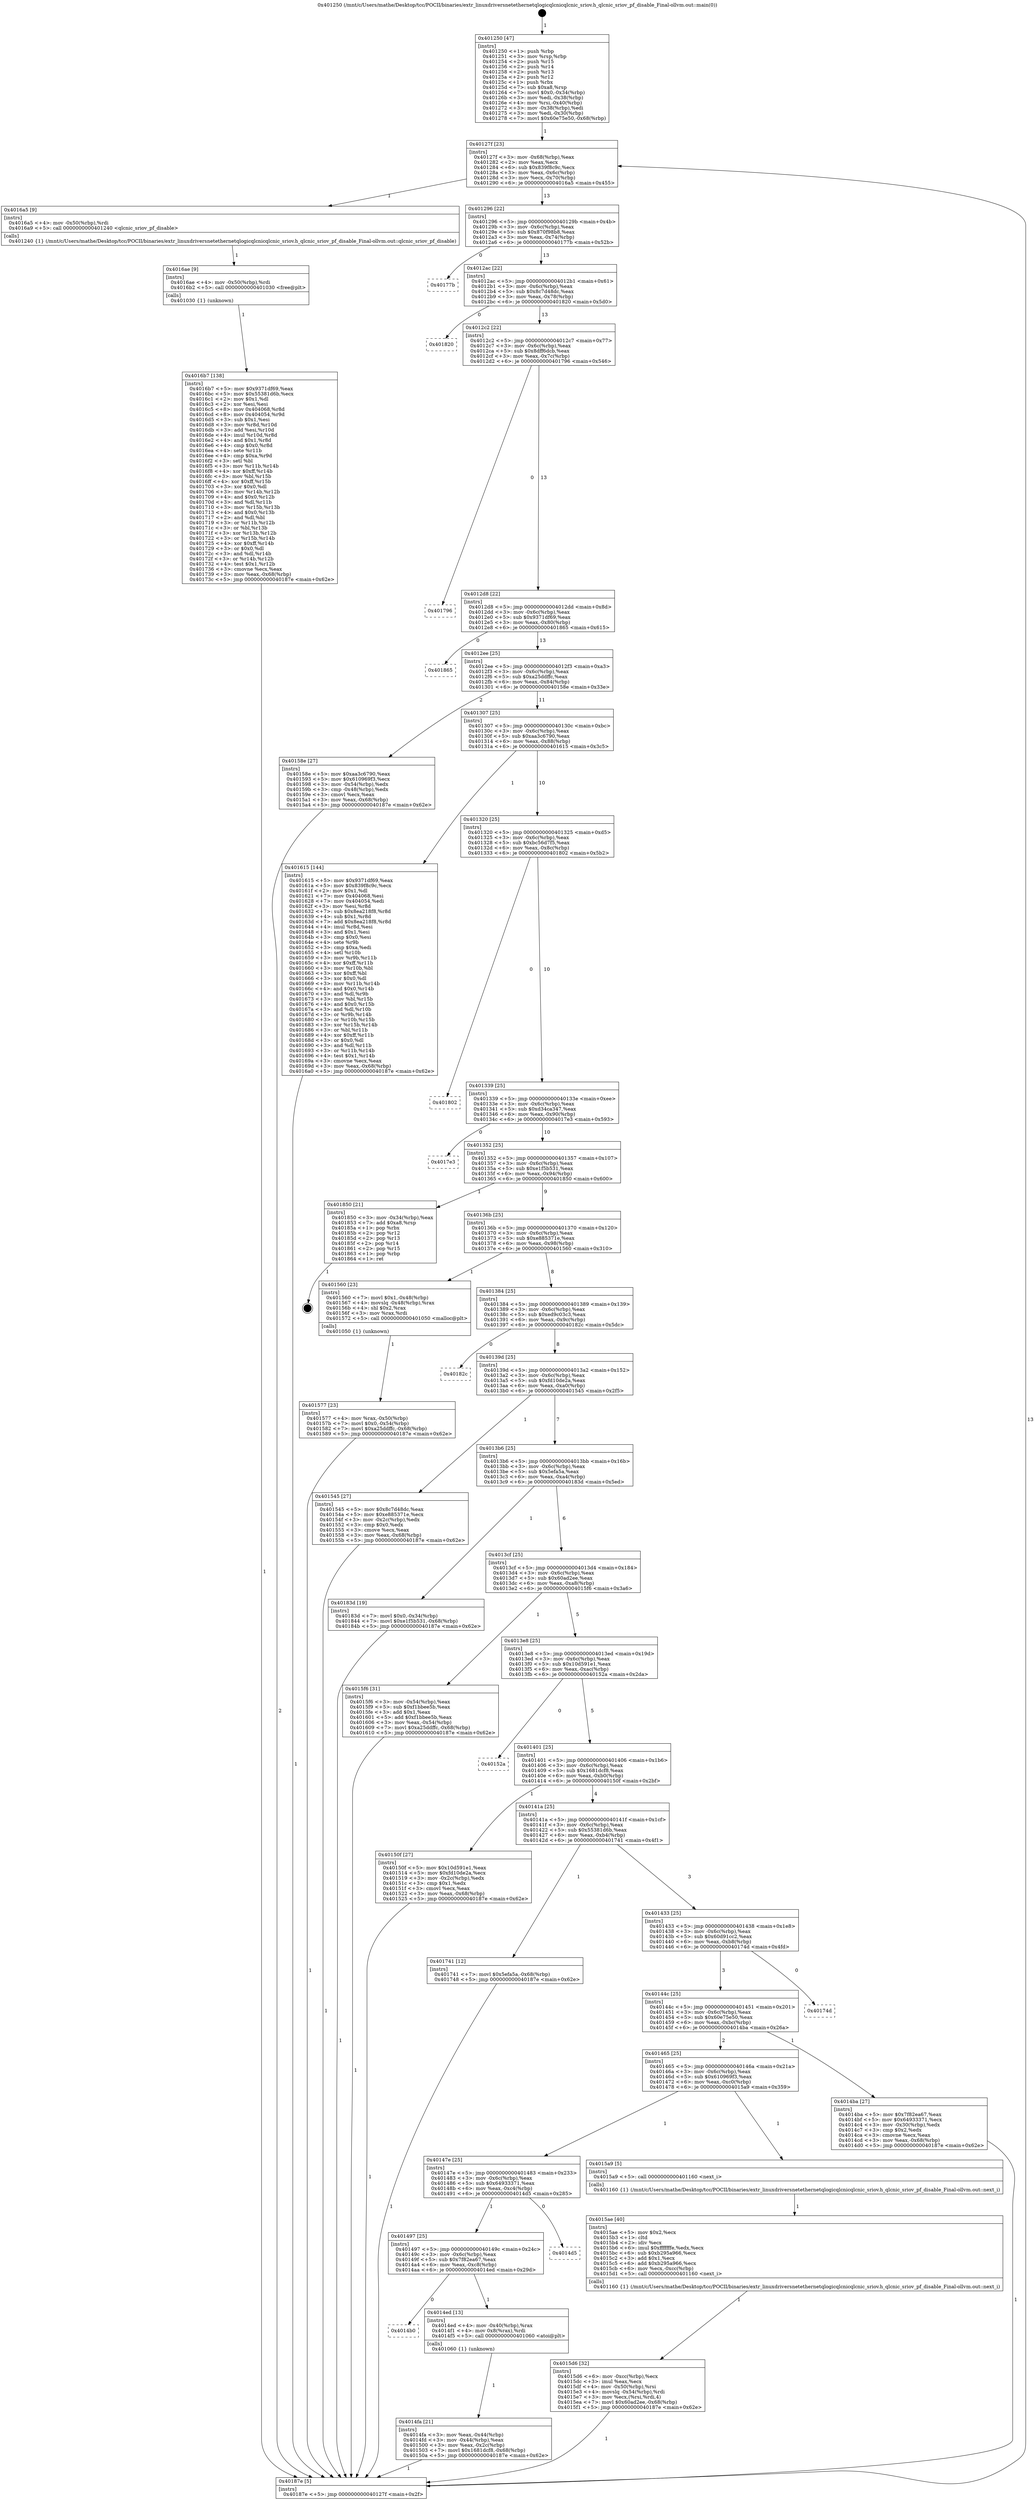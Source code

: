 digraph "0x401250" {
  label = "0x401250 (/mnt/c/Users/mathe/Desktop/tcc/POCII/binaries/extr_linuxdriversnetethernetqlogicqlcnicqlcnic_sriov.h_qlcnic_sriov_pf_disable_Final-ollvm.out::main(0))"
  labelloc = "t"
  node[shape=record]

  Entry [label="",width=0.3,height=0.3,shape=circle,fillcolor=black,style=filled]
  "0x40127f" [label="{
     0x40127f [23]\l
     | [instrs]\l
     &nbsp;&nbsp;0x40127f \<+3\>: mov -0x68(%rbp),%eax\l
     &nbsp;&nbsp;0x401282 \<+2\>: mov %eax,%ecx\l
     &nbsp;&nbsp;0x401284 \<+6\>: sub $0x839f8c9c,%ecx\l
     &nbsp;&nbsp;0x40128a \<+3\>: mov %eax,-0x6c(%rbp)\l
     &nbsp;&nbsp;0x40128d \<+3\>: mov %ecx,-0x70(%rbp)\l
     &nbsp;&nbsp;0x401290 \<+6\>: je 00000000004016a5 \<main+0x455\>\l
  }"]
  "0x4016a5" [label="{
     0x4016a5 [9]\l
     | [instrs]\l
     &nbsp;&nbsp;0x4016a5 \<+4\>: mov -0x50(%rbp),%rdi\l
     &nbsp;&nbsp;0x4016a9 \<+5\>: call 0000000000401240 \<qlcnic_sriov_pf_disable\>\l
     | [calls]\l
     &nbsp;&nbsp;0x401240 \{1\} (/mnt/c/Users/mathe/Desktop/tcc/POCII/binaries/extr_linuxdriversnetethernetqlogicqlcnicqlcnic_sriov.h_qlcnic_sriov_pf_disable_Final-ollvm.out::qlcnic_sriov_pf_disable)\l
  }"]
  "0x401296" [label="{
     0x401296 [22]\l
     | [instrs]\l
     &nbsp;&nbsp;0x401296 \<+5\>: jmp 000000000040129b \<main+0x4b\>\l
     &nbsp;&nbsp;0x40129b \<+3\>: mov -0x6c(%rbp),%eax\l
     &nbsp;&nbsp;0x40129e \<+5\>: sub $0x870f98b8,%eax\l
     &nbsp;&nbsp;0x4012a3 \<+3\>: mov %eax,-0x74(%rbp)\l
     &nbsp;&nbsp;0x4012a6 \<+6\>: je 000000000040177b \<main+0x52b\>\l
  }"]
  Exit [label="",width=0.3,height=0.3,shape=circle,fillcolor=black,style=filled,peripheries=2]
  "0x40177b" [label="{
     0x40177b\l
  }", style=dashed]
  "0x4012ac" [label="{
     0x4012ac [22]\l
     | [instrs]\l
     &nbsp;&nbsp;0x4012ac \<+5\>: jmp 00000000004012b1 \<main+0x61\>\l
     &nbsp;&nbsp;0x4012b1 \<+3\>: mov -0x6c(%rbp),%eax\l
     &nbsp;&nbsp;0x4012b4 \<+5\>: sub $0x8c7d48dc,%eax\l
     &nbsp;&nbsp;0x4012b9 \<+3\>: mov %eax,-0x78(%rbp)\l
     &nbsp;&nbsp;0x4012bc \<+6\>: je 0000000000401820 \<main+0x5d0\>\l
  }"]
  "0x4016b7" [label="{
     0x4016b7 [138]\l
     | [instrs]\l
     &nbsp;&nbsp;0x4016b7 \<+5\>: mov $0x9371df69,%eax\l
     &nbsp;&nbsp;0x4016bc \<+5\>: mov $0x55381d6b,%ecx\l
     &nbsp;&nbsp;0x4016c1 \<+2\>: mov $0x1,%dl\l
     &nbsp;&nbsp;0x4016c3 \<+2\>: xor %esi,%esi\l
     &nbsp;&nbsp;0x4016c5 \<+8\>: mov 0x404068,%r8d\l
     &nbsp;&nbsp;0x4016cd \<+8\>: mov 0x404054,%r9d\l
     &nbsp;&nbsp;0x4016d5 \<+3\>: sub $0x1,%esi\l
     &nbsp;&nbsp;0x4016d8 \<+3\>: mov %r8d,%r10d\l
     &nbsp;&nbsp;0x4016db \<+3\>: add %esi,%r10d\l
     &nbsp;&nbsp;0x4016de \<+4\>: imul %r10d,%r8d\l
     &nbsp;&nbsp;0x4016e2 \<+4\>: and $0x1,%r8d\l
     &nbsp;&nbsp;0x4016e6 \<+4\>: cmp $0x0,%r8d\l
     &nbsp;&nbsp;0x4016ea \<+4\>: sete %r11b\l
     &nbsp;&nbsp;0x4016ee \<+4\>: cmp $0xa,%r9d\l
     &nbsp;&nbsp;0x4016f2 \<+3\>: setl %bl\l
     &nbsp;&nbsp;0x4016f5 \<+3\>: mov %r11b,%r14b\l
     &nbsp;&nbsp;0x4016f8 \<+4\>: xor $0xff,%r14b\l
     &nbsp;&nbsp;0x4016fc \<+3\>: mov %bl,%r15b\l
     &nbsp;&nbsp;0x4016ff \<+4\>: xor $0xff,%r15b\l
     &nbsp;&nbsp;0x401703 \<+3\>: xor $0x0,%dl\l
     &nbsp;&nbsp;0x401706 \<+3\>: mov %r14b,%r12b\l
     &nbsp;&nbsp;0x401709 \<+4\>: and $0x0,%r12b\l
     &nbsp;&nbsp;0x40170d \<+3\>: and %dl,%r11b\l
     &nbsp;&nbsp;0x401710 \<+3\>: mov %r15b,%r13b\l
     &nbsp;&nbsp;0x401713 \<+4\>: and $0x0,%r13b\l
     &nbsp;&nbsp;0x401717 \<+2\>: and %dl,%bl\l
     &nbsp;&nbsp;0x401719 \<+3\>: or %r11b,%r12b\l
     &nbsp;&nbsp;0x40171c \<+3\>: or %bl,%r13b\l
     &nbsp;&nbsp;0x40171f \<+3\>: xor %r13b,%r12b\l
     &nbsp;&nbsp;0x401722 \<+3\>: or %r15b,%r14b\l
     &nbsp;&nbsp;0x401725 \<+4\>: xor $0xff,%r14b\l
     &nbsp;&nbsp;0x401729 \<+3\>: or $0x0,%dl\l
     &nbsp;&nbsp;0x40172c \<+3\>: and %dl,%r14b\l
     &nbsp;&nbsp;0x40172f \<+3\>: or %r14b,%r12b\l
     &nbsp;&nbsp;0x401732 \<+4\>: test $0x1,%r12b\l
     &nbsp;&nbsp;0x401736 \<+3\>: cmovne %ecx,%eax\l
     &nbsp;&nbsp;0x401739 \<+3\>: mov %eax,-0x68(%rbp)\l
     &nbsp;&nbsp;0x40173c \<+5\>: jmp 000000000040187e \<main+0x62e\>\l
  }"]
  "0x401820" [label="{
     0x401820\l
  }", style=dashed]
  "0x4012c2" [label="{
     0x4012c2 [22]\l
     | [instrs]\l
     &nbsp;&nbsp;0x4012c2 \<+5\>: jmp 00000000004012c7 \<main+0x77\>\l
     &nbsp;&nbsp;0x4012c7 \<+3\>: mov -0x6c(%rbp),%eax\l
     &nbsp;&nbsp;0x4012ca \<+5\>: sub $0x8dff6dcb,%eax\l
     &nbsp;&nbsp;0x4012cf \<+3\>: mov %eax,-0x7c(%rbp)\l
     &nbsp;&nbsp;0x4012d2 \<+6\>: je 0000000000401796 \<main+0x546\>\l
  }"]
  "0x4016ae" [label="{
     0x4016ae [9]\l
     | [instrs]\l
     &nbsp;&nbsp;0x4016ae \<+4\>: mov -0x50(%rbp),%rdi\l
     &nbsp;&nbsp;0x4016b2 \<+5\>: call 0000000000401030 \<free@plt\>\l
     | [calls]\l
     &nbsp;&nbsp;0x401030 \{1\} (unknown)\l
  }"]
  "0x401796" [label="{
     0x401796\l
  }", style=dashed]
  "0x4012d8" [label="{
     0x4012d8 [22]\l
     | [instrs]\l
     &nbsp;&nbsp;0x4012d8 \<+5\>: jmp 00000000004012dd \<main+0x8d\>\l
     &nbsp;&nbsp;0x4012dd \<+3\>: mov -0x6c(%rbp),%eax\l
     &nbsp;&nbsp;0x4012e0 \<+5\>: sub $0x9371df69,%eax\l
     &nbsp;&nbsp;0x4012e5 \<+3\>: mov %eax,-0x80(%rbp)\l
     &nbsp;&nbsp;0x4012e8 \<+6\>: je 0000000000401865 \<main+0x615\>\l
  }"]
  "0x4015d6" [label="{
     0x4015d6 [32]\l
     | [instrs]\l
     &nbsp;&nbsp;0x4015d6 \<+6\>: mov -0xcc(%rbp),%ecx\l
     &nbsp;&nbsp;0x4015dc \<+3\>: imul %eax,%ecx\l
     &nbsp;&nbsp;0x4015df \<+4\>: mov -0x50(%rbp),%rsi\l
     &nbsp;&nbsp;0x4015e3 \<+4\>: movslq -0x54(%rbp),%rdi\l
     &nbsp;&nbsp;0x4015e7 \<+3\>: mov %ecx,(%rsi,%rdi,4)\l
     &nbsp;&nbsp;0x4015ea \<+7\>: movl $0x60ad2ee,-0x68(%rbp)\l
     &nbsp;&nbsp;0x4015f1 \<+5\>: jmp 000000000040187e \<main+0x62e\>\l
  }"]
  "0x401865" [label="{
     0x401865\l
  }", style=dashed]
  "0x4012ee" [label="{
     0x4012ee [25]\l
     | [instrs]\l
     &nbsp;&nbsp;0x4012ee \<+5\>: jmp 00000000004012f3 \<main+0xa3\>\l
     &nbsp;&nbsp;0x4012f3 \<+3\>: mov -0x6c(%rbp),%eax\l
     &nbsp;&nbsp;0x4012f6 \<+5\>: sub $0xa25ddffc,%eax\l
     &nbsp;&nbsp;0x4012fb \<+6\>: mov %eax,-0x84(%rbp)\l
     &nbsp;&nbsp;0x401301 \<+6\>: je 000000000040158e \<main+0x33e\>\l
  }"]
  "0x4015ae" [label="{
     0x4015ae [40]\l
     | [instrs]\l
     &nbsp;&nbsp;0x4015ae \<+5\>: mov $0x2,%ecx\l
     &nbsp;&nbsp;0x4015b3 \<+1\>: cltd\l
     &nbsp;&nbsp;0x4015b4 \<+2\>: idiv %ecx\l
     &nbsp;&nbsp;0x4015b6 \<+6\>: imul $0xfffffffe,%edx,%ecx\l
     &nbsp;&nbsp;0x4015bc \<+6\>: sub $0xb295a966,%ecx\l
     &nbsp;&nbsp;0x4015c2 \<+3\>: add $0x1,%ecx\l
     &nbsp;&nbsp;0x4015c5 \<+6\>: add $0xb295a966,%ecx\l
     &nbsp;&nbsp;0x4015cb \<+6\>: mov %ecx,-0xcc(%rbp)\l
     &nbsp;&nbsp;0x4015d1 \<+5\>: call 0000000000401160 \<next_i\>\l
     | [calls]\l
     &nbsp;&nbsp;0x401160 \{1\} (/mnt/c/Users/mathe/Desktop/tcc/POCII/binaries/extr_linuxdriversnetethernetqlogicqlcnicqlcnic_sriov.h_qlcnic_sriov_pf_disable_Final-ollvm.out::next_i)\l
  }"]
  "0x40158e" [label="{
     0x40158e [27]\l
     | [instrs]\l
     &nbsp;&nbsp;0x40158e \<+5\>: mov $0xaa3c6790,%eax\l
     &nbsp;&nbsp;0x401593 \<+5\>: mov $0x610969f3,%ecx\l
     &nbsp;&nbsp;0x401598 \<+3\>: mov -0x54(%rbp),%edx\l
     &nbsp;&nbsp;0x40159b \<+3\>: cmp -0x48(%rbp),%edx\l
     &nbsp;&nbsp;0x40159e \<+3\>: cmovl %ecx,%eax\l
     &nbsp;&nbsp;0x4015a1 \<+3\>: mov %eax,-0x68(%rbp)\l
     &nbsp;&nbsp;0x4015a4 \<+5\>: jmp 000000000040187e \<main+0x62e\>\l
  }"]
  "0x401307" [label="{
     0x401307 [25]\l
     | [instrs]\l
     &nbsp;&nbsp;0x401307 \<+5\>: jmp 000000000040130c \<main+0xbc\>\l
     &nbsp;&nbsp;0x40130c \<+3\>: mov -0x6c(%rbp),%eax\l
     &nbsp;&nbsp;0x40130f \<+5\>: sub $0xaa3c6790,%eax\l
     &nbsp;&nbsp;0x401314 \<+6\>: mov %eax,-0x88(%rbp)\l
     &nbsp;&nbsp;0x40131a \<+6\>: je 0000000000401615 \<main+0x3c5\>\l
  }"]
  "0x401577" [label="{
     0x401577 [23]\l
     | [instrs]\l
     &nbsp;&nbsp;0x401577 \<+4\>: mov %rax,-0x50(%rbp)\l
     &nbsp;&nbsp;0x40157b \<+7\>: movl $0x0,-0x54(%rbp)\l
     &nbsp;&nbsp;0x401582 \<+7\>: movl $0xa25ddffc,-0x68(%rbp)\l
     &nbsp;&nbsp;0x401589 \<+5\>: jmp 000000000040187e \<main+0x62e\>\l
  }"]
  "0x401615" [label="{
     0x401615 [144]\l
     | [instrs]\l
     &nbsp;&nbsp;0x401615 \<+5\>: mov $0x9371df69,%eax\l
     &nbsp;&nbsp;0x40161a \<+5\>: mov $0x839f8c9c,%ecx\l
     &nbsp;&nbsp;0x40161f \<+2\>: mov $0x1,%dl\l
     &nbsp;&nbsp;0x401621 \<+7\>: mov 0x404068,%esi\l
     &nbsp;&nbsp;0x401628 \<+7\>: mov 0x404054,%edi\l
     &nbsp;&nbsp;0x40162f \<+3\>: mov %esi,%r8d\l
     &nbsp;&nbsp;0x401632 \<+7\>: sub $0x8ea218f8,%r8d\l
     &nbsp;&nbsp;0x401639 \<+4\>: sub $0x1,%r8d\l
     &nbsp;&nbsp;0x40163d \<+7\>: add $0x8ea218f8,%r8d\l
     &nbsp;&nbsp;0x401644 \<+4\>: imul %r8d,%esi\l
     &nbsp;&nbsp;0x401648 \<+3\>: and $0x1,%esi\l
     &nbsp;&nbsp;0x40164b \<+3\>: cmp $0x0,%esi\l
     &nbsp;&nbsp;0x40164e \<+4\>: sete %r9b\l
     &nbsp;&nbsp;0x401652 \<+3\>: cmp $0xa,%edi\l
     &nbsp;&nbsp;0x401655 \<+4\>: setl %r10b\l
     &nbsp;&nbsp;0x401659 \<+3\>: mov %r9b,%r11b\l
     &nbsp;&nbsp;0x40165c \<+4\>: xor $0xff,%r11b\l
     &nbsp;&nbsp;0x401660 \<+3\>: mov %r10b,%bl\l
     &nbsp;&nbsp;0x401663 \<+3\>: xor $0xff,%bl\l
     &nbsp;&nbsp;0x401666 \<+3\>: xor $0x0,%dl\l
     &nbsp;&nbsp;0x401669 \<+3\>: mov %r11b,%r14b\l
     &nbsp;&nbsp;0x40166c \<+4\>: and $0x0,%r14b\l
     &nbsp;&nbsp;0x401670 \<+3\>: and %dl,%r9b\l
     &nbsp;&nbsp;0x401673 \<+3\>: mov %bl,%r15b\l
     &nbsp;&nbsp;0x401676 \<+4\>: and $0x0,%r15b\l
     &nbsp;&nbsp;0x40167a \<+3\>: and %dl,%r10b\l
     &nbsp;&nbsp;0x40167d \<+3\>: or %r9b,%r14b\l
     &nbsp;&nbsp;0x401680 \<+3\>: or %r10b,%r15b\l
     &nbsp;&nbsp;0x401683 \<+3\>: xor %r15b,%r14b\l
     &nbsp;&nbsp;0x401686 \<+3\>: or %bl,%r11b\l
     &nbsp;&nbsp;0x401689 \<+4\>: xor $0xff,%r11b\l
     &nbsp;&nbsp;0x40168d \<+3\>: or $0x0,%dl\l
     &nbsp;&nbsp;0x401690 \<+3\>: and %dl,%r11b\l
     &nbsp;&nbsp;0x401693 \<+3\>: or %r11b,%r14b\l
     &nbsp;&nbsp;0x401696 \<+4\>: test $0x1,%r14b\l
     &nbsp;&nbsp;0x40169a \<+3\>: cmovne %ecx,%eax\l
     &nbsp;&nbsp;0x40169d \<+3\>: mov %eax,-0x68(%rbp)\l
     &nbsp;&nbsp;0x4016a0 \<+5\>: jmp 000000000040187e \<main+0x62e\>\l
  }"]
  "0x401320" [label="{
     0x401320 [25]\l
     | [instrs]\l
     &nbsp;&nbsp;0x401320 \<+5\>: jmp 0000000000401325 \<main+0xd5\>\l
     &nbsp;&nbsp;0x401325 \<+3\>: mov -0x6c(%rbp),%eax\l
     &nbsp;&nbsp;0x401328 \<+5\>: sub $0xbc56d7f5,%eax\l
     &nbsp;&nbsp;0x40132d \<+6\>: mov %eax,-0x8c(%rbp)\l
     &nbsp;&nbsp;0x401333 \<+6\>: je 0000000000401802 \<main+0x5b2\>\l
  }"]
  "0x4014fa" [label="{
     0x4014fa [21]\l
     | [instrs]\l
     &nbsp;&nbsp;0x4014fa \<+3\>: mov %eax,-0x44(%rbp)\l
     &nbsp;&nbsp;0x4014fd \<+3\>: mov -0x44(%rbp),%eax\l
     &nbsp;&nbsp;0x401500 \<+3\>: mov %eax,-0x2c(%rbp)\l
     &nbsp;&nbsp;0x401503 \<+7\>: movl $0x1681dcf8,-0x68(%rbp)\l
     &nbsp;&nbsp;0x40150a \<+5\>: jmp 000000000040187e \<main+0x62e\>\l
  }"]
  "0x401802" [label="{
     0x401802\l
  }", style=dashed]
  "0x401339" [label="{
     0x401339 [25]\l
     | [instrs]\l
     &nbsp;&nbsp;0x401339 \<+5\>: jmp 000000000040133e \<main+0xee\>\l
     &nbsp;&nbsp;0x40133e \<+3\>: mov -0x6c(%rbp),%eax\l
     &nbsp;&nbsp;0x401341 \<+5\>: sub $0xd34ca347,%eax\l
     &nbsp;&nbsp;0x401346 \<+6\>: mov %eax,-0x90(%rbp)\l
     &nbsp;&nbsp;0x40134c \<+6\>: je 00000000004017e3 \<main+0x593\>\l
  }"]
  "0x4014b0" [label="{
     0x4014b0\l
  }", style=dashed]
  "0x4017e3" [label="{
     0x4017e3\l
  }", style=dashed]
  "0x401352" [label="{
     0x401352 [25]\l
     | [instrs]\l
     &nbsp;&nbsp;0x401352 \<+5\>: jmp 0000000000401357 \<main+0x107\>\l
     &nbsp;&nbsp;0x401357 \<+3\>: mov -0x6c(%rbp),%eax\l
     &nbsp;&nbsp;0x40135a \<+5\>: sub $0xe1f5b531,%eax\l
     &nbsp;&nbsp;0x40135f \<+6\>: mov %eax,-0x94(%rbp)\l
     &nbsp;&nbsp;0x401365 \<+6\>: je 0000000000401850 \<main+0x600\>\l
  }"]
  "0x4014ed" [label="{
     0x4014ed [13]\l
     | [instrs]\l
     &nbsp;&nbsp;0x4014ed \<+4\>: mov -0x40(%rbp),%rax\l
     &nbsp;&nbsp;0x4014f1 \<+4\>: mov 0x8(%rax),%rdi\l
     &nbsp;&nbsp;0x4014f5 \<+5\>: call 0000000000401060 \<atoi@plt\>\l
     | [calls]\l
     &nbsp;&nbsp;0x401060 \{1\} (unknown)\l
  }"]
  "0x401850" [label="{
     0x401850 [21]\l
     | [instrs]\l
     &nbsp;&nbsp;0x401850 \<+3\>: mov -0x34(%rbp),%eax\l
     &nbsp;&nbsp;0x401853 \<+7\>: add $0xa8,%rsp\l
     &nbsp;&nbsp;0x40185a \<+1\>: pop %rbx\l
     &nbsp;&nbsp;0x40185b \<+2\>: pop %r12\l
     &nbsp;&nbsp;0x40185d \<+2\>: pop %r13\l
     &nbsp;&nbsp;0x40185f \<+2\>: pop %r14\l
     &nbsp;&nbsp;0x401861 \<+2\>: pop %r15\l
     &nbsp;&nbsp;0x401863 \<+1\>: pop %rbp\l
     &nbsp;&nbsp;0x401864 \<+1\>: ret\l
  }"]
  "0x40136b" [label="{
     0x40136b [25]\l
     | [instrs]\l
     &nbsp;&nbsp;0x40136b \<+5\>: jmp 0000000000401370 \<main+0x120\>\l
     &nbsp;&nbsp;0x401370 \<+3\>: mov -0x6c(%rbp),%eax\l
     &nbsp;&nbsp;0x401373 \<+5\>: sub $0xe885371e,%eax\l
     &nbsp;&nbsp;0x401378 \<+6\>: mov %eax,-0x98(%rbp)\l
     &nbsp;&nbsp;0x40137e \<+6\>: je 0000000000401560 \<main+0x310\>\l
  }"]
  "0x401497" [label="{
     0x401497 [25]\l
     | [instrs]\l
     &nbsp;&nbsp;0x401497 \<+5\>: jmp 000000000040149c \<main+0x24c\>\l
     &nbsp;&nbsp;0x40149c \<+3\>: mov -0x6c(%rbp),%eax\l
     &nbsp;&nbsp;0x40149f \<+5\>: sub $0x7f82ea67,%eax\l
     &nbsp;&nbsp;0x4014a4 \<+6\>: mov %eax,-0xc8(%rbp)\l
     &nbsp;&nbsp;0x4014aa \<+6\>: je 00000000004014ed \<main+0x29d\>\l
  }"]
  "0x401560" [label="{
     0x401560 [23]\l
     | [instrs]\l
     &nbsp;&nbsp;0x401560 \<+7\>: movl $0x1,-0x48(%rbp)\l
     &nbsp;&nbsp;0x401567 \<+4\>: movslq -0x48(%rbp),%rax\l
     &nbsp;&nbsp;0x40156b \<+4\>: shl $0x2,%rax\l
     &nbsp;&nbsp;0x40156f \<+3\>: mov %rax,%rdi\l
     &nbsp;&nbsp;0x401572 \<+5\>: call 0000000000401050 \<malloc@plt\>\l
     | [calls]\l
     &nbsp;&nbsp;0x401050 \{1\} (unknown)\l
  }"]
  "0x401384" [label="{
     0x401384 [25]\l
     | [instrs]\l
     &nbsp;&nbsp;0x401384 \<+5\>: jmp 0000000000401389 \<main+0x139\>\l
     &nbsp;&nbsp;0x401389 \<+3\>: mov -0x6c(%rbp),%eax\l
     &nbsp;&nbsp;0x40138c \<+5\>: sub $0xed9c03c3,%eax\l
     &nbsp;&nbsp;0x401391 \<+6\>: mov %eax,-0x9c(%rbp)\l
     &nbsp;&nbsp;0x401397 \<+6\>: je 000000000040182c \<main+0x5dc\>\l
  }"]
  "0x4014d5" [label="{
     0x4014d5\l
  }", style=dashed]
  "0x40182c" [label="{
     0x40182c\l
  }", style=dashed]
  "0x40139d" [label="{
     0x40139d [25]\l
     | [instrs]\l
     &nbsp;&nbsp;0x40139d \<+5\>: jmp 00000000004013a2 \<main+0x152\>\l
     &nbsp;&nbsp;0x4013a2 \<+3\>: mov -0x6c(%rbp),%eax\l
     &nbsp;&nbsp;0x4013a5 \<+5\>: sub $0xfd10de2a,%eax\l
     &nbsp;&nbsp;0x4013aa \<+6\>: mov %eax,-0xa0(%rbp)\l
     &nbsp;&nbsp;0x4013b0 \<+6\>: je 0000000000401545 \<main+0x2f5\>\l
  }"]
  "0x40147e" [label="{
     0x40147e [25]\l
     | [instrs]\l
     &nbsp;&nbsp;0x40147e \<+5\>: jmp 0000000000401483 \<main+0x233\>\l
     &nbsp;&nbsp;0x401483 \<+3\>: mov -0x6c(%rbp),%eax\l
     &nbsp;&nbsp;0x401486 \<+5\>: sub $0x64933371,%eax\l
     &nbsp;&nbsp;0x40148b \<+6\>: mov %eax,-0xc4(%rbp)\l
     &nbsp;&nbsp;0x401491 \<+6\>: je 00000000004014d5 \<main+0x285\>\l
  }"]
  "0x401545" [label="{
     0x401545 [27]\l
     | [instrs]\l
     &nbsp;&nbsp;0x401545 \<+5\>: mov $0x8c7d48dc,%eax\l
     &nbsp;&nbsp;0x40154a \<+5\>: mov $0xe885371e,%ecx\l
     &nbsp;&nbsp;0x40154f \<+3\>: mov -0x2c(%rbp),%edx\l
     &nbsp;&nbsp;0x401552 \<+3\>: cmp $0x0,%edx\l
     &nbsp;&nbsp;0x401555 \<+3\>: cmove %ecx,%eax\l
     &nbsp;&nbsp;0x401558 \<+3\>: mov %eax,-0x68(%rbp)\l
     &nbsp;&nbsp;0x40155b \<+5\>: jmp 000000000040187e \<main+0x62e\>\l
  }"]
  "0x4013b6" [label="{
     0x4013b6 [25]\l
     | [instrs]\l
     &nbsp;&nbsp;0x4013b6 \<+5\>: jmp 00000000004013bb \<main+0x16b\>\l
     &nbsp;&nbsp;0x4013bb \<+3\>: mov -0x6c(%rbp),%eax\l
     &nbsp;&nbsp;0x4013be \<+5\>: sub $0x5efa5a,%eax\l
     &nbsp;&nbsp;0x4013c3 \<+6\>: mov %eax,-0xa4(%rbp)\l
     &nbsp;&nbsp;0x4013c9 \<+6\>: je 000000000040183d \<main+0x5ed\>\l
  }"]
  "0x4015a9" [label="{
     0x4015a9 [5]\l
     | [instrs]\l
     &nbsp;&nbsp;0x4015a9 \<+5\>: call 0000000000401160 \<next_i\>\l
     | [calls]\l
     &nbsp;&nbsp;0x401160 \{1\} (/mnt/c/Users/mathe/Desktop/tcc/POCII/binaries/extr_linuxdriversnetethernetqlogicqlcnicqlcnic_sriov.h_qlcnic_sriov_pf_disable_Final-ollvm.out::next_i)\l
  }"]
  "0x40183d" [label="{
     0x40183d [19]\l
     | [instrs]\l
     &nbsp;&nbsp;0x40183d \<+7\>: movl $0x0,-0x34(%rbp)\l
     &nbsp;&nbsp;0x401844 \<+7\>: movl $0xe1f5b531,-0x68(%rbp)\l
     &nbsp;&nbsp;0x40184b \<+5\>: jmp 000000000040187e \<main+0x62e\>\l
  }"]
  "0x4013cf" [label="{
     0x4013cf [25]\l
     | [instrs]\l
     &nbsp;&nbsp;0x4013cf \<+5\>: jmp 00000000004013d4 \<main+0x184\>\l
     &nbsp;&nbsp;0x4013d4 \<+3\>: mov -0x6c(%rbp),%eax\l
     &nbsp;&nbsp;0x4013d7 \<+5\>: sub $0x60ad2ee,%eax\l
     &nbsp;&nbsp;0x4013dc \<+6\>: mov %eax,-0xa8(%rbp)\l
     &nbsp;&nbsp;0x4013e2 \<+6\>: je 00000000004015f6 \<main+0x3a6\>\l
  }"]
  "0x401250" [label="{
     0x401250 [47]\l
     | [instrs]\l
     &nbsp;&nbsp;0x401250 \<+1\>: push %rbp\l
     &nbsp;&nbsp;0x401251 \<+3\>: mov %rsp,%rbp\l
     &nbsp;&nbsp;0x401254 \<+2\>: push %r15\l
     &nbsp;&nbsp;0x401256 \<+2\>: push %r14\l
     &nbsp;&nbsp;0x401258 \<+2\>: push %r13\l
     &nbsp;&nbsp;0x40125a \<+2\>: push %r12\l
     &nbsp;&nbsp;0x40125c \<+1\>: push %rbx\l
     &nbsp;&nbsp;0x40125d \<+7\>: sub $0xa8,%rsp\l
     &nbsp;&nbsp;0x401264 \<+7\>: movl $0x0,-0x34(%rbp)\l
     &nbsp;&nbsp;0x40126b \<+3\>: mov %edi,-0x38(%rbp)\l
     &nbsp;&nbsp;0x40126e \<+4\>: mov %rsi,-0x40(%rbp)\l
     &nbsp;&nbsp;0x401272 \<+3\>: mov -0x38(%rbp),%edi\l
     &nbsp;&nbsp;0x401275 \<+3\>: mov %edi,-0x30(%rbp)\l
     &nbsp;&nbsp;0x401278 \<+7\>: movl $0x60e75e50,-0x68(%rbp)\l
  }"]
  "0x4015f6" [label="{
     0x4015f6 [31]\l
     | [instrs]\l
     &nbsp;&nbsp;0x4015f6 \<+3\>: mov -0x54(%rbp),%eax\l
     &nbsp;&nbsp;0x4015f9 \<+5\>: sub $0xf1bbee5b,%eax\l
     &nbsp;&nbsp;0x4015fe \<+3\>: add $0x1,%eax\l
     &nbsp;&nbsp;0x401601 \<+5\>: add $0xf1bbee5b,%eax\l
     &nbsp;&nbsp;0x401606 \<+3\>: mov %eax,-0x54(%rbp)\l
     &nbsp;&nbsp;0x401609 \<+7\>: movl $0xa25ddffc,-0x68(%rbp)\l
     &nbsp;&nbsp;0x401610 \<+5\>: jmp 000000000040187e \<main+0x62e\>\l
  }"]
  "0x4013e8" [label="{
     0x4013e8 [25]\l
     | [instrs]\l
     &nbsp;&nbsp;0x4013e8 \<+5\>: jmp 00000000004013ed \<main+0x19d\>\l
     &nbsp;&nbsp;0x4013ed \<+3\>: mov -0x6c(%rbp),%eax\l
     &nbsp;&nbsp;0x4013f0 \<+5\>: sub $0x10d591e1,%eax\l
     &nbsp;&nbsp;0x4013f5 \<+6\>: mov %eax,-0xac(%rbp)\l
     &nbsp;&nbsp;0x4013fb \<+6\>: je 000000000040152a \<main+0x2da\>\l
  }"]
  "0x40187e" [label="{
     0x40187e [5]\l
     | [instrs]\l
     &nbsp;&nbsp;0x40187e \<+5\>: jmp 000000000040127f \<main+0x2f\>\l
  }"]
  "0x40152a" [label="{
     0x40152a\l
  }", style=dashed]
  "0x401401" [label="{
     0x401401 [25]\l
     | [instrs]\l
     &nbsp;&nbsp;0x401401 \<+5\>: jmp 0000000000401406 \<main+0x1b6\>\l
     &nbsp;&nbsp;0x401406 \<+3\>: mov -0x6c(%rbp),%eax\l
     &nbsp;&nbsp;0x401409 \<+5\>: sub $0x1681dcf8,%eax\l
     &nbsp;&nbsp;0x40140e \<+6\>: mov %eax,-0xb0(%rbp)\l
     &nbsp;&nbsp;0x401414 \<+6\>: je 000000000040150f \<main+0x2bf\>\l
  }"]
  "0x401465" [label="{
     0x401465 [25]\l
     | [instrs]\l
     &nbsp;&nbsp;0x401465 \<+5\>: jmp 000000000040146a \<main+0x21a\>\l
     &nbsp;&nbsp;0x40146a \<+3\>: mov -0x6c(%rbp),%eax\l
     &nbsp;&nbsp;0x40146d \<+5\>: sub $0x610969f3,%eax\l
     &nbsp;&nbsp;0x401472 \<+6\>: mov %eax,-0xc0(%rbp)\l
     &nbsp;&nbsp;0x401478 \<+6\>: je 00000000004015a9 \<main+0x359\>\l
  }"]
  "0x40150f" [label="{
     0x40150f [27]\l
     | [instrs]\l
     &nbsp;&nbsp;0x40150f \<+5\>: mov $0x10d591e1,%eax\l
     &nbsp;&nbsp;0x401514 \<+5\>: mov $0xfd10de2a,%ecx\l
     &nbsp;&nbsp;0x401519 \<+3\>: mov -0x2c(%rbp),%edx\l
     &nbsp;&nbsp;0x40151c \<+3\>: cmp $0x1,%edx\l
     &nbsp;&nbsp;0x40151f \<+3\>: cmovl %ecx,%eax\l
     &nbsp;&nbsp;0x401522 \<+3\>: mov %eax,-0x68(%rbp)\l
     &nbsp;&nbsp;0x401525 \<+5\>: jmp 000000000040187e \<main+0x62e\>\l
  }"]
  "0x40141a" [label="{
     0x40141a [25]\l
     | [instrs]\l
     &nbsp;&nbsp;0x40141a \<+5\>: jmp 000000000040141f \<main+0x1cf\>\l
     &nbsp;&nbsp;0x40141f \<+3\>: mov -0x6c(%rbp),%eax\l
     &nbsp;&nbsp;0x401422 \<+5\>: sub $0x55381d6b,%eax\l
     &nbsp;&nbsp;0x401427 \<+6\>: mov %eax,-0xb4(%rbp)\l
     &nbsp;&nbsp;0x40142d \<+6\>: je 0000000000401741 \<main+0x4f1\>\l
  }"]
  "0x4014ba" [label="{
     0x4014ba [27]\l
     | [instrs]\l
     &nbsp;&nbsp;0x4014ba \<+5\>: mov $0x7f82ea67,%eax\l
     &nbsp;&nbsp;0x4014bf \<+5\>: mov $0x64933371,%ecx\l
     &nbsp;&nbsp;0x4014c4 \<+3\>: mov -0x30(%rbp),%edx\l
     &nbsp;&nbsp;0x4014c7 \<+3\>: cmp $0x2,%edx\l
     &nbsp;&nbsp;0x4014ca \<+3\>: cmovne %ecx,%eax\l
     &nbsp;&nbsp;0x4014cd \<+3\>: mov %eax,-0x68(%rbp)\l
     &nbsp;&nbsp;0x4014d0 \<+5\>: jmp 000000000040187e \<main+0x62e\>\l
  }"]
  "0x401741" [label="{
     0x401741 [12]\l
     | [instrs]\l
     &nbsp;&nbsp;0x401741 \<+7\>: movl $0x5efa5a,-0x68(%rbp)\l
     &nbsp;&nbsp;0x401748 \<+5\>: jmp 000000000040187e \<main+0x62e\>\l
  }"]
  "0x401433" [label="{
     0x401433 [25]\l
     | [instrs]\l
     &nbsp;&nbsp;0x401433 \<+5\>: jmp 0000000000401438 \<main+0x1e8\>\l
     &nbsp;&nbsp;0x401438 \<+3\>: mov -0x6c(%rbp),%eax\l
     &nbsp;&nbsp;0x40143b \<+5\>: sub $0x60d91cc2,%eax\l
     &nbsp;&nbsp;0x401440 \<+6\>: mov %eax,-0xb8(%rbp)\l
     &nbsp;&nbsp;0x401446 \<+6\>: je 000000000040174d \<main+0x4fd\>\l
  }"]
  "0x40144c" [label="{
     0x40144c [25]\l
     | [instrs]\l
     &nbsp;&nbsp;0x40144c \<+5\>: jmp 0000000000401451 \<main+0x201\>\l
     &nbsp;&nbsp;0x401451 \<+3\>: mov -0x6c(%rbp),%eax\l
     &nbsp;&nbsp;0x401454 \<+5\>: sub $0x60e75e50,%eax\l
     &nbsp;&nbsp;0x401459 \<+6\>: mov %eax,-0xbc(%rbp)\l
     &nbsp;&nbsp;0x40145f \<+6\>: je 00000000004014ba \<main+0x26a\>\l
  }"]
  "0x40174d" [label="{
     0x40174d\l
  }", style=dashed]
  Entry -> "0x401250" [label=" 1"]
  "0x40127f" -> "0x4016a5" [label=" 1"]
  "0x40127f" -> "0x401296" [label=" 13"]
  "0x401850" -> Exit [label=" 1"]
  "0x401296" -> "0x40177b" [label=" 0"]
  "0x401296" -> "0x4012ac" [label=" 13"]
  "0x40183d" -> "0x40187e" [label=" 1"]
  "0x4012ac" -> "0x401820" [label=" 0"]
  "0x4012ac" -> "0x4012c2" [label=" 13"]
  "0x401741" -> "0x40187e" [label=" 1"]
  "0x4012c2" -> "0x401796" [label=" 0"]
  "0x4012c2" -> "0x4012d8" [label=" 13"]
  "0x4016b7" -> "0x40187e" [label=" 1"]
  "0x4012d8" -> "0x401865" [label=" 0"]
  "0x4012d8" -> "0x4012ee" [label=" 13"]
  "0x4016ae" -> "0x4016b7" [label=" 1"]
  "0x4012ee" -> "0x40158e" [label=" 2"]
  "0x4012ee" -> "0x401307" [label=" 11"]
  "0x4016a5" -> "0x4016ae" [label=" 1"]
  "0x401307" -> "0x401615" [label=" 1"]
  "0x401307" -> "0x401320" [label=" 10"]
  "0x401615" -> "0x40187e" [label=" 1"]
  "0x401320" -> "0x401802" [label=" 0"]
  "0x401320" -> "0x401339" [label=" 10"]
  "0x4015f6" -> "0x40187e" [label=" 1"]
  "0x401339" -> "0x4017e3" [label=" 0"]
  "0x401339" -> "0x401352" [label=" 10"]
  "0x4015d6" -> "0x40187e" [label=" 1"]
  "0x401352" -> "0x401850" [label=" 1"]
  "0x401352" -> "0x40136b" [label=" 9"]
  "0x4015ae" -> "0x4015d6" [label=" 1"]
  "0x40136b" -> "0x401560" [label=" 1"]
  "0x40136b" -> "0x401384" [label=" 8"]
  "0x40158e" -> "0x40187e" [label=" 2"]
  "0x401384" -> "0x40182c" [label=" 0"]
  "0x401384" -> "0x40139d" [label=" 8"]
  "0x401577" -> "0x40187e" [label=" 1"]
  "0x40139d" -> "0x401545" [label=" 1"]
  "0x40139d" -> "0x4013b6" [label=" 7"]
  "0x401545" -> "0x40187e" [label=" 1"]
  "0x4013b6" -> "0x40183d" [label=" 1"]
  "0x4013b6" -> "0x4013cf" [label=" 6"]
  "0x40150f" -> "0x40187e" [label=" 1"]
  "0x4013cf" -> "0x4015f6" [label=" 1"]
  "0x4013cf" -> "0x4013e8" [label=" 5"]
  "0x4014ed" -> "0x4014fa" [label=" 1"]
  "0x4013e8" -> "0x40152a" [label=" 0"]
  "0x4013e8" -> "0x401401" [label=" 5"]
  "0x401497" -> "0x4014b0" [label=" 0"]
  "0x401401" -> "0x40150f" [label=" 1"]
  "0x401401" -> "0x40141a" [label=" 4"]
  "0x401497" -> "0x4014ed" [label=" 1"]
  "0x40141a" -> "0x401741" [label=" 1"]
  "0x40141a" -> "0x401433" [label=" 3"]
  "0x4015a9" -> "0x4015ae" [label=" 1"]
  "0x401433" -> "0x40174d" [label=" 0"]
  "0x401433" -> "0x40144c" [label=" 3"]
  "0x40147e" -> "0x401497" [label=" 1"]
  "0x40144c" -> "0x4014ba" [label=" 1"]
  "0x40144c" -> "0x401465" [label=" 2"]
  "0x4014ba" -> "0x40187e" [label=" 1"]
  "0x401250" -> "0x40127f" [label=" 1"]
  "0x40187e" -> "0x40127f" [label=" 13"]
  "0x4014fa" -> "0x40187e" [label=" 1"]
  "0x401465" -> "0x4015a9" [label=" 1"]
  "0x401465" -> "0x40147e" [label=" 1"]
  "0x401560" -> "0x401577" [label=" 1"]
  "0x40147e" -> "0x4014d5" [label=" 0"]
}
